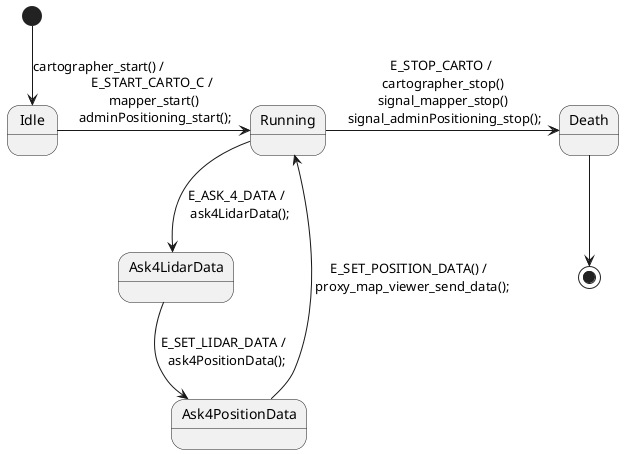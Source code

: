 

@startuml cartographer

[*] --> Idle : cartographer_start() / 

Idle -> Running : E_START_CARTO_C / \n mapper_start() \n adminPositioning_start();
Running --> Ask4LidarData : E_ASK_4_DATA / \n ask4LidarData();

Ask4LidarData --> Ask4PositionData : E_SET_LIDAR_DATA / \n ask4PositionData();
Ask4PositionData --> Running : E_SET_POSITION_DATA() / \n proxy_map_viewer_send_data();
Running -> Death : E_STOP_CARTO / \n cartographer_stop() \n signal_mapper_stop() \n signal_adminPositioning_stop();

Death --> [*]

@enduml

